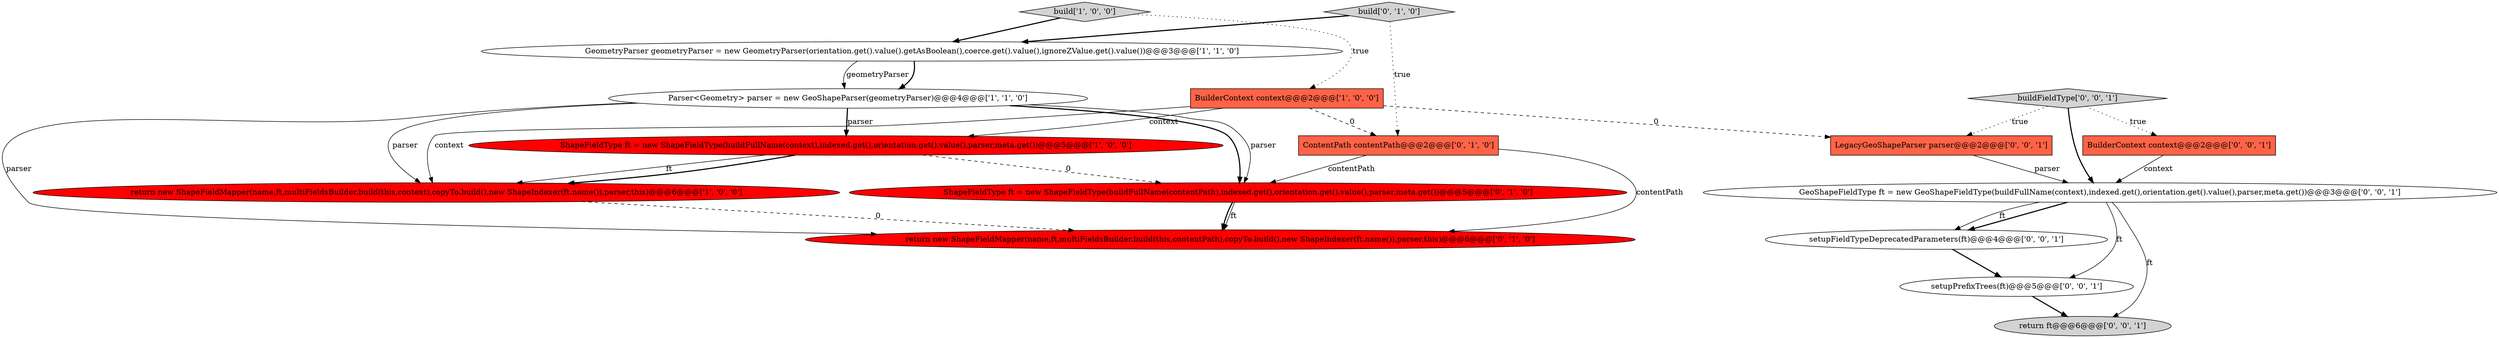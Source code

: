 digraph {
4 [style = filled, label = "BuilderContext context@@@2@@@['1', '0', '0']", fillcolor = tomato, shape = box image = "AAA1AAABBB1BBB"];
13 [style = filled, label = "setupFieldTypeDeprecatedParameters(ft)@@@4@@@['0', '0', '1']", fillcolor = white, shape = ellipse image = "AAA0AAABBB3BBB"];
8 [style = filled, label = "build['0', '1', '0']", fillcolor = lightgray, shape = diamond image = "AAA0AAABBB2BBB"];
2 [style = filled, label = "build['1', '0', '0']", fillcolor = lightgray, shape = diamond image = "AAA0AAABBB1BBB"];
14 [style = filled, label = "setupPrefixTrees(ft)@@@5@@@['0', '0', '1']", fillcolor = white, shape = ellipse image = "AAA0AAABBB3BBB"];
6 [style = filled, label = "ContentPath contentPath@@@2@@@['0', '1', '0']", fillcolor = tomato, shape = box image = "AAA1AAABBB2BBB"];
7 [style = filled, label = "ShapeFieldType ft = new ShapeFieldType(buildFullName(contentPath),indexed.get(),orientation.get().value(),parser,meta.get())@@@5@@@['0', '1', '0']", fillcolor = red, shape = ellipse image = "AAA1AAABBB2BBB"];
11 [style = filled, label = "return ft@@@6@@@['0', '0', '1']", fillcolor = lightgray, shape = ellipse image = "AAA0AAABBB3BBB"];
1 [style = filled, label = "return new ShapeFieldMapper(name,ft,multiFieldsBuilder.build(this,context),copyTo.build(),new ShapeIndexer(ft.name()),parser,this)@@@6@@@['1', '0', '0']", fillcolor = red, shape = ellipse image = "AAA1AAABBB1BBB"];
15 [style = filled, label = "buildFieldType['0', '0', '1']", fillcolor = lightgray, shape = diamond image = "AAA0AAABBB3BBB"];
10 [style = filled, label = "GeoShapeFieldType ft = new GeoShapeFieldType(buildFullName(context),indexed.get(),orientation.get().value(),parser,meta.get())@@@3@@@['0', '0', '1']", fillcolor = white, shape = ellipse image = "AAA0AAABBB3BBB"];
5 [style = filled, label = "GeometryParser geometryParser = new GeometryParser(orientation.get().value().getAsBoolean(),coerce.get().value(),ignoreZValue.get().value())@@@3@@@['1', '1', '0']", fillcolor = white, shape = ellipse image = "AAA0AAABBB1BBB"];
12 [style = filled, label = "BuilderContext context@@@2@@@['0', '0', '1']", fillcolor = tomato, shape = box image = "AAA0AAABBB3BBB"];
9 [style = filled, label = "return new ShapeFieldMapper(name,ft,multiFieldsBuilder.build(this,contentPath),copyTo.build(),new ShapeIndexer(ft.name()),parser,this)@@@6@@@['0', '1', '0']", fillcolor = red, shape = ellipse image = "AAA1AAABBB2BBB"];
16 [style = filled, label = "LegacyGeoShapeParser parser@@@2@@@['0', '0', '1']", fillcolor = tomato, shape = box image = "AAA0AAABBB3BBB"];
0 [style = filled, label = "ShapeFieldType ft = new ShapeFieldType(buildFullName(context),indexed.get(),orientation.get().value(),parser,meta.get())@@@5@@@['1', '0', '0']", fillcolor = red, shape = ellipse image = "AAA1AAABBB1BBB"];
3 [style = filled, label = "Parser<Geometry> parser = new GeoShapeParser(geometryParser)@@@4@@@['1', '1', '0']", fillcolor = white, shape = ellipse image = "AAA0AAABBB1BBB"];
5->3 [style = bold, label=""];
10->14 [style = solid, label="ft"];
15->10 [style = bold, label=""];
4->16 [style = dashed, label="0"];
12->10 [style = solid, label="context"];
16->10 [style = solid, label="parser"];
6->7 [style = solid, label="contentPath"];
3->0 [style = solid, label="parser"];
1->9 [style = dashed, label="0"];
3->1 [style = solid, label="parser"];
15->16 [style = dotted, label="true"];
4->6 [style = dashed, label="0"];
3->0 [style = bold, label=""];
4->1 [style = solid, label="context"];
3->9 [style = solid, label="parser"];
7->9 [style = bold, label=""];
0->1 [style = solid, label="ft"];
8->6 [style = dotted, label="true"];
8->5 [style = bold, label=""];
10->13 [style = bold, label=""];
5->3 [style = solid, label="geometryParser"];
3->7 [style = bold, label=""];
10->13 [style = solid, label="ft"];
0->1 [style = bold, label=""];
2->4 [style = dotted, label="true"];
6->9 [style = solid, label="contentPath"];
3->7 [style = solid, label="parser"];
15->12 [style = dotted, label="true"];
0->7 [style = dashed, label="0"];
14->11 [style = bold, label=""];
13->14 [style = bold, label=""];
4->0 [style = solid, label="context"];
10->11 [style = solid, label="ft"];
2->5 [style = bold, label=""];
7->9 [style = solid, label="ft"];
}
